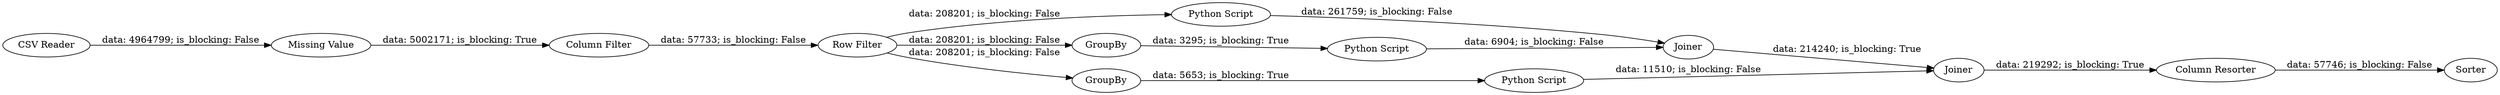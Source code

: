 digraph {
	"-2044341497520290080_10" [label=Joiner]
	"-2044341497520290080_2" [label="Column Filter"]
	"-2044341497520290080_12" [label="Missing Value"]
	"-2044341497520290080_13" [label=Sorter]
	"-2044341497520290080_1" [label="CSV Reader"]
	"-2044341497520290080_3" [label="Python Script"]
	"-2044341497520290080_7" [label="Python Script"]
	"-2044341497520290080_9" [label=Joiner]
	"-2044341497520290080_11" [label="Column Resorter"]
	"-2044341497520290080_4" [label="Row Filter"]
	"-2044341497520290080_8" [label="Python Script"]
	"-2044341497520290080_5" [label=GroupBy]
	"-2044341497520290080_6" [label=GroupBy]
	"-2044341497520290080_4" -> "-2044341497520290080_5" [label="data: 208201; is_blocking: False"]
	"-2044341497520290080_10" -> "-2044341497520290080_11" [label="data: 219292; is_blocking: True"]
	"-2044341497520290080_4" -> "-2044341497520290080_6" [label="data: 208201; is_blocking: False"]
	"-2044341497520290080_5" -> "-2044341497520290080_7" [label="data: 3295; is_blocking: True"]
	"-2044341497520290080_4" -> "-2044341497520290080_3" [label="data: 208201; is_blocking: False"]
	"-2044341497520290080_3" -> "-2044341497520290080_9" [label="data: 261759; is_blocking: False"]
	"-2044341497520290080_1" -> "-2044341497520290080_12" [label="data: 4964799; is_blocking: False"]
	"-2044341497520290080_9" -> "-2044341497520290080_10" [label="data: 214240; is_blocking: True"]
	"-2044341497520290080_6" -> "-2044341497520290080_8" [label="data: 5653; is_blocking: True"]
	"-2044341497520290080_12" -> "-2044341497520290080_2" [label="data: 5002171; is_blocking: True"]
	"-2044341497520290080_8" -> "-2044341497520290080_10" [label="data: 11510; is_blocking: False"]
	"-2044341497520290080_7" -> "-2044341497520290080_9" [label="data: 6904; is_blocking: False"]
	"-2044341497520290080_2" -> "-2044341497520290080_4" [label="data: 57733; is_blocking: False"]
	"-2044341497520290080_11" -> "-2044341497520290080_13" [label="data: 57746; is_blocking: False"]
	rankdir=LR
}
